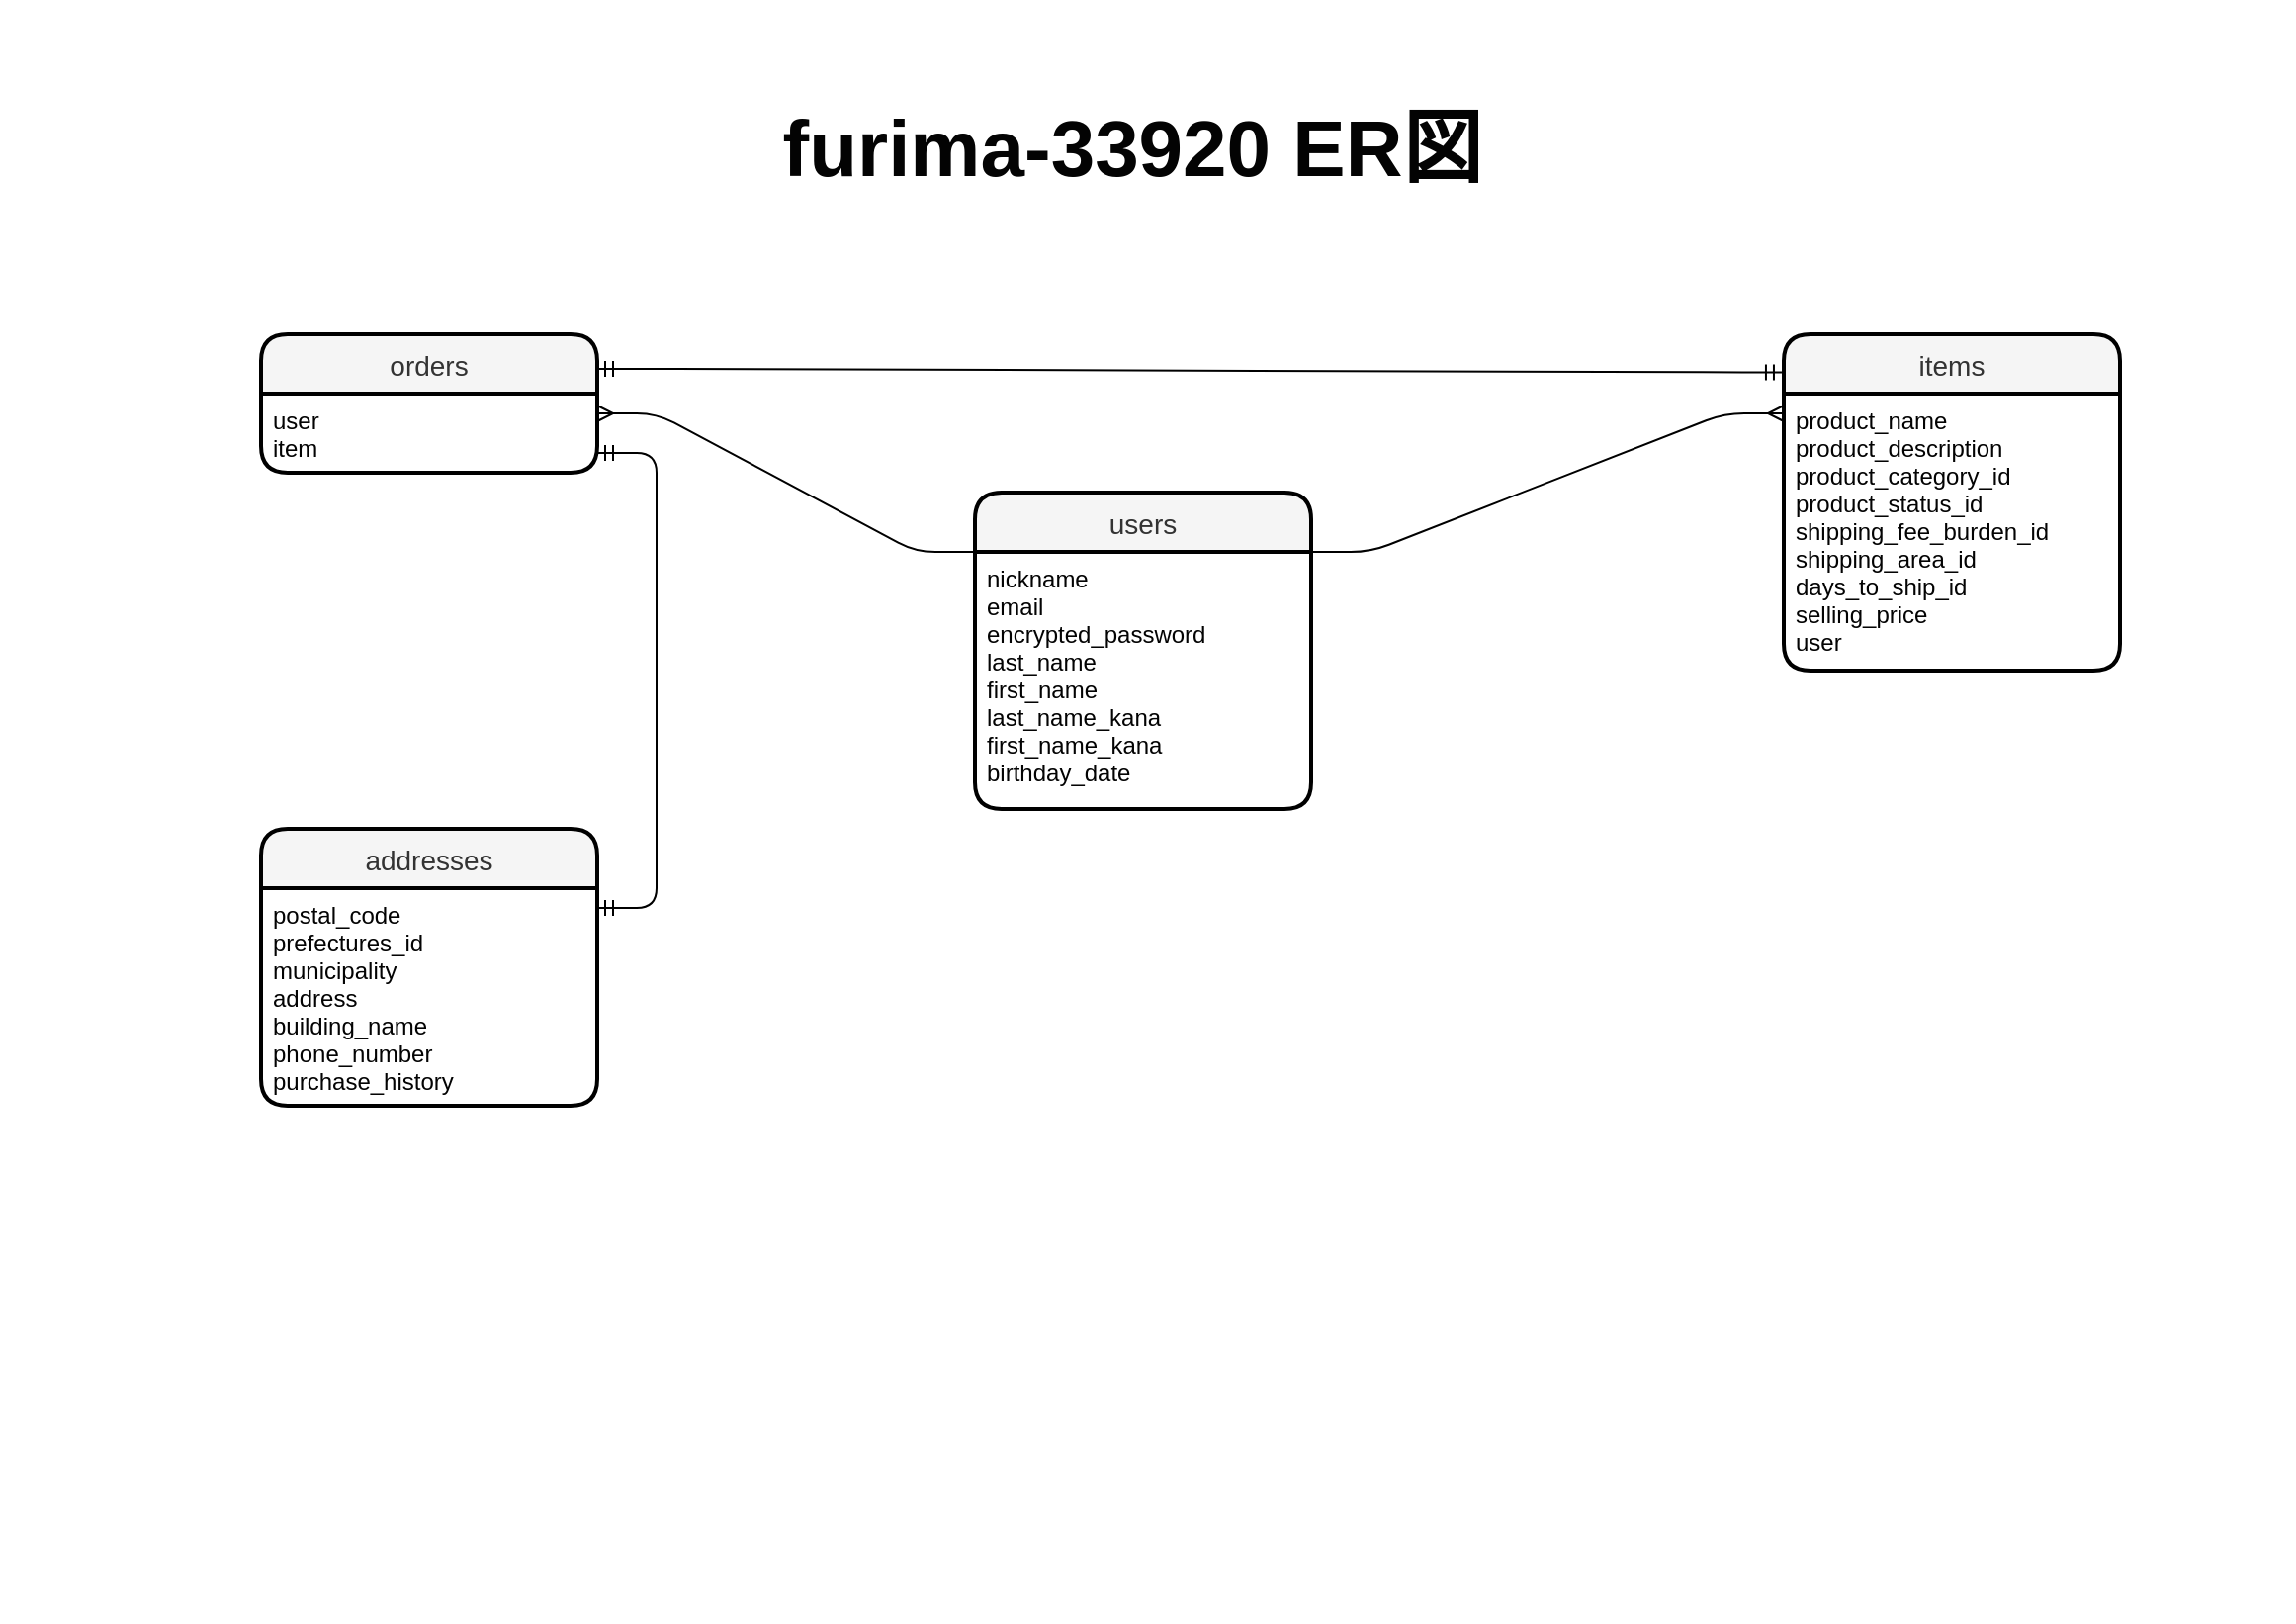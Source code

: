 <mxfile version="14.2.4" type="embed">
    <diagram id="-jUfgriWO1rKX73whtXs" name="ページ1">
        <mxGraphModel dx="1632" dy="465" grid="1" gridSize="10" guides="1" tooltips="1" connect="1" arrows="1" fold="1" page="1" pageScale="1" pageWidth="1169" pageHeight="827" background="#FFFFFF" math="0" shadow="0">
            <root>
                <mxCell id="0"/>
                <mxCell id="1" parent="0"/>
                <mxCell id="42" value="" style="shape=ext;double=1;rounded=0;whiteSpace=wrap;html=1;labelBackgroundColor=none;fontColor=#333333;strokeColor=none;fillColor=#FFFFFF;" parent="1" vertex="1">
                    <mxGeometry x="-1162" y="1" width="1160" height="820" as="geometry"/>
                </mxCell>
                <mxCell id="40" value="items" style="swimlane;childLayout=stackLayout;horizontal=1;startSize=30;horizontalStack=0;rounded=1;fontSize=14;fontStyle=0;strokeWidth=2;resizeParent=0;resizeLast=1;shadow=0;dashed=0;align=center;labelBackgroundColor=none;fillColor=#f5f5f5;fontColor=#333333;strokeColor=#000000;" parent="1" vertex="1">
                    <mxGeometry x="-260" y="170" width="170" height="170" as="geometry"/>
                </mxCell>
                <mxCell id="41" value="product_name&#10;product_description&#10;product_category_id&#10;product_status_id&#10;shipping_fee_burden_id&#10;shipping_area_id&#10;days_to_ship_id&#10;selling_price&#10;user" style="align=left;strokeColor=none;fillColor=none;spacingLeft=4;fontSize=12;verticalAlign=top;resizable=0;rotatable=0;part=1;fontColor=#030303;" parent="40" vertex="1">
                    <mxGeometry y="30" width="170" height="140" as="geometry"/>
                </mxCell>
                <mxCell id="43" value="&lt;font size=&quot;1&quot;&gt;&lt;b style=&quot;font-size: 40px&quot;&gt;furima-33920 ER図&lt;/b&gt;&lt;/font&gt;" style="text;html=1;strokeColor=none;fillColor=none;align=center;verticalAlign=middle;whiteSpace=wrap;rounded=0;labelBackgroundColor=none;fontColor=#030303;" parent="1" vertex="1">
                    <mxGeometry x="-782" y="30" width="385" height="90" as="geometry"/>
                </mxCell>
                <mxCell id="48" value="orders" style="swimlane;childLayout=stackLayout;horizontal=1;startSize=30;horizontalStack=0;rounded=1;fontSize=14;fontStyle=0;strokeWidth=2;resizeParent=0;resizeLast=1;shadow=0;dashed=0;align=center;labelBackgroundColor=none;fillColor=#f5f5f5;fontColor=#333333;strokeColor=#000000;" parent="1" vertex="1">
                    <mxGeometry x="-1030" y="170" width="170" height="70" as="geometry"/>
                </mxCell>
                <mxCell id="49" value="user&#10;item" style="align=left;strokeColor=none;fillColor=none;spacingLeft=4;fontSize=12;verticalAlign=top;resizable=0;rotatable=0;part=1;fontColor=#030303;" parent="48" vertex="1">
                    <mxGeometry y="30" width="170" height="40" as="geometry"/>
                </mxCell>
                <mxCell id="50" value="addresses" style="swimlane;childLayout=stackLayout;horizontal=1;startSize=30;horizontalStack=0;rounded=1;fontSize=14;fontStyle=0;strokeWidth=2;resizeParent=0;resizeLast=1;shadow=0;dashed=0;align=center;labelBackgroundColor=none;fillColor=#f5f5f5;fontColor=#333333;strokeColor=#000000;" parent="1" vertex="1">
                    <mxGeometry x="-1030" y="420" width="170" height="140" as="geometry"/>
                </mxCell>
                <mxCell id="51" value="postal_code&#10;prefectures_id&#10;municipality&#10;address&#10;building_name&#10;phone_number&#10;purchase_history" style="align=left;strokeColor=none;fillColor=none;spacingLeft=4;fontSize=12;verticalAlign=top;resizable=0;rotatable=0;part=1;fontColor=#030303;" parent="50" vertex="1">
                    <mxGeometry y="30" width="170" height="110" as="geometry"/>
                </mxCell>
                <mxCell id="52" value="users" style="swimlane;childLayout=stackLayout;horizontal=1;startSize=30;horizontalStack=0;rounded=1;fontSize=14;fontStyle=0;strokeWidth=2;resizeParent=0;resizeLast=1;shadow=0;dashed=0;align=center;labelBackgroundColor=none;fillColor=#f5f5f5;fontColor=#333333;strokeColor=#000000;" parent="1" vertex="1">
                    <mxGeometry x="-669" y="250" width="170" height="160" as="geometry"/>
                </mxCell>
                <mxCell id="53" value="nickname&#10;email&#10;encrypted_password&#10;last_name&#10;first_name&#10;last_name_kana&#10;first_name_kana&#10;birthday_date" style="align=left;strokeColor=none;fillColor=none;spacingLeft=4;fontSize=12;verticalAlign=top;resizable=0;rotatable=0;part=1;fontColor=#030303;" parent="52" vertex="1">
                    <mxGeometry y="30" width="170" height="130" as="geometry"/>
                </mxCell>
                <mxCell id="66" value="" style="edgeStyle=entityRelationEdgeStyle;fontSize=12;html=1;endArrow=ERmandOne;startArrow=ERmandOne;strokeColor=#000000;entryX=1;entryY=0.75;entryDx=0;entryDy=0;" parent="1" target="49" edge="1">
                    <mxGeometry width="100" height="100" relative="1" as="geometry">
                        <mxPoint x="-860" y="460" as="sourcePoint"/>
                        <mxPoint x="-1040" y="230" as="targetPoint"/>
                    </mxGeometry>
                </mxCell>
                <mxCell id="68" value="" style="edgeStyle=entityRelationEdgeStyle;fontSize=12;html=1;endArrow=ERmandOne;startArrow=ERmandOne;strokeColor=#000000;exitX=1;exitY=0.25;exitDx=0;exitDy=0;entryX=-0.006;entryY=0.113;entryDx=0;entryDy=0;entryPerimeter=0;" parent="1" source="48" target="40" edge="1">
                    <mxGeometry width="100" height="100" relative="1" as="geometry">
                        <mxPoint x="-660" y="290" as="sourcePoint"/>
                        <mxPoint x="-560" y="190" as="targetPoint"/>
                    </mxGeometry>
                </mxCell>
                <mxCell id="70" value="" style="edgeStyle=entityRelationEdgeStyle;fontSize=12;html=1;endArrow=ERmany;strokeColor=#000000;exitX=0;exitY=0;exitDx=0;exitDy=0;entryX=1;entryY=0.25;entryDx=0;entryDy=0;" parent="1" source="53" target="49" edge="1">
                    <mxGeometry width="100" height="100" relative="1" as="geometry">
                        <mxPoint x="-650" y="300" as="sourcePoint"/>
                        <mxPoint x="-550" y="200" as="targetPoint"/>
                    </mxGeometry>
                </mxCell>
                <mxCell id="71" value="" style="edgeStyle=entityRelationEdgeStyle;fontSize=12;html=1;endArrow=ERmany;strokeColor=#000000;exitX=1;exitY=0;exitDx=0;exitDy=0;" parent="1" source="53" edge="1">
                    <mxGeometry width="100" height="100" relative="1" as="geometry">
                        <mxPoint x="-659" y="290" as="sourcePoint"/>
                        <mxPoint x="-260" y="210" as="targetPoint"/>
                    </mxGeometry>
                </mxCell>
            </root>
        </mxGraphModel>
    </diagram>
</mxfile>